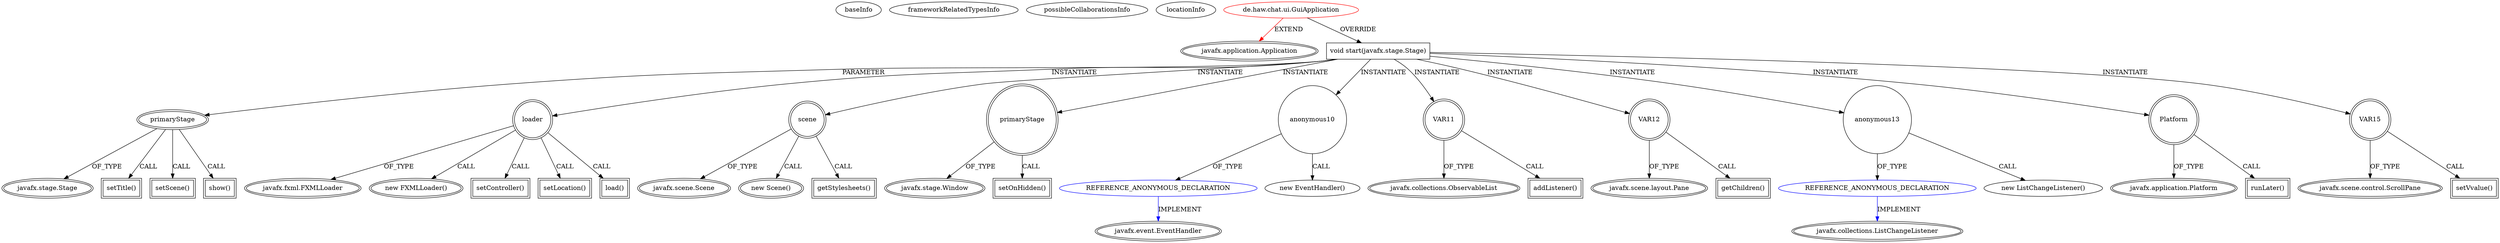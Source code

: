 digraph {
baseInfo[graphId=2695,category="extension_graph",isAnonymous=false,possibleRelation=true]
frameworkRelatedTypesInfo[0="javafx.application.Application"]
possibleCollaborationsInfo[0="2695~OVERRIDING_METHOD_DECLARATION-INSTANTIATION-~javafx.application.Application ~javafx.collections.ListChangeListener ~false~true",1="2695~OVERRIDING_METHOD_DECLARATION-INSTANTIATION-~javafx.application.Application ~javafx.event.EventHandler ~false~true"]
locationInfo[projectName="futjikato-HAW-RN-Chat",filePath="/futjikato-HAW-RN-Chat/HAW-RN-Chat-master/src/de/haw/chat/ui/GuiApplication.java",contextSignature="GuiApplication",graphId="2695"]
0[label="de.haw.chat.ui.GuiApplication",vertexType="ROOT_CLIENT_CLASS_DECLARATION",isFrameworkType=false,color=red]
1[label="javafx.application.Application",vertexType="FRAMEWORK_CLASS_TYPE",isFrameworkType=true,peripheries=2]
2[label="void start(javafx.stage.Stage)",vertexType="OVERRIDING_METHOD_DECLARATION",isFrameworkType=false,shape=box]
3[label="primaryStage",vertexType="PARAMETER_DECLARATION",isFrameworkType=true,peripheries=2]
4[label="javafx.stage.Stage",vertexType="FRAMEWORK_CLASS_TYPE",isFrameworkType=true,peripheries=2]
6[label="loader",vertexType="VARIABLE_EXPRESION",isFrameworkType=true,peripheries=2,shape=circle]
7[label="javafx.fxml.FXMLLoader",vertexType="FRAMEWORK_CLASS_TYPE",isFrameworkType=true,peripheries=2]
5[label="new FXMLLoader()",vertexType="CONSTRUCTOR_CALL",isFrameworkType=true,peripheries=2]
9[label="setController()",vertexType="INSIDE_CALL",isFrameworkType=true,peripheries=2,shape=box]
11[label="setLocation()",vertexType="INSIDE_CALL",isFrameworkType=true,peripheries=2,shape=box]
13[label="load()",vertexType="INSIDE_CALL",isFrameworkType=true,peripheries=2,shape=box]
15[label="setTitle()",vertexType="INSIDE_CALL",isFrameworkType=true,peripheries=2,shape=box]
17[label="scene",vertexType="VARIABLE_EXPRESION",isFrameworkType=true,peripheries=2,shape=circle]
18[label="javafx.scene.Scene",vertexType="FRAMEWORK_CLASS_TYPE",isFrameworkType=true,peripheries=2]
16[label="new Scene()",vertexType="CONSTRUCTOR_CALL",isFrameworkType=true,peripheries=2]
20[label="getStylesheets()",vertexType="INSIDE_CALL",isFrameworkType=true,peripheries=2,shape=box]
22[label="setScene()",vertexType="INSIDE_CALL",isFrameworkType=true,peripheries=2,shape=box]
24[label="show()",vertexType="INSIDE_CALL",isFrameworkType=true,peripheries=2,shape=box]
25[label="primaryStage",vertexType="VARIABLE_EXPRESION",isFrameworkType=true,peripheries=2,shape=circle]
27[label="javafx.stage.Window",vertexType="FRAMEWORK_CLASS_TYPE",isFrameworkType=true,peripheries=2]
26[label="setOnHidden()",vertexType="INSIDE_CALL",isFrameworkType=true,peripheries=2,shape=box]
29[label="anonymous10",vertexType="VARIABLE_EXPRESION",isFrameworkType=false,shape=circle]
30[label="REFERENCE_ANONYMOUS_DECLARATION",vertexType="REFERENCE_ANONYMOUS_DECLARATION",isFrameworkType=false,color=blue]
31[label="javafx.event.EventHandler",vertexType="FRAMEWORK_INTERFACE_TYPE",isFrameworkType=true,peripheries=2]
28[label="new EventHandler()",vertexType="CONSTRUCTOR_CALL",isFrameworkType=false]
32[label="VAR11",vertexType="VARIABLE_EXPRESION",isFrameworkType=true,peripheries=2,shape=circle]
34[label="javafx.collections.ObservableList",vertexType="FRAMEWORK_INTERFACE_TYPE",isFrameworkType=true,peripheries=2]
33[label="addListener()",vertexType="INSIDE_CALL",isFrameworkType=true,peripheries=2,shape=box]
35[label="VAR12",vertexType="VARIABLE_EXPRESION",isFrameworkType=true,peripheries=2,shape=circle]
37[label="javafx.scene.layout.Pane",vertexType="FRAMEWORK_CLASS_TYPE",isFrameworkType=true,peripheries=2]
36[label="getChildren()",vertexType="INSIDE_CALL",isFrameworkType=true,peripheries=2,shape=box]
39[label="anonymous13",vertexType="VARIABLE_EXPRESION",isFrameworkType=false,shape=circle]
40[label="REFERENCE_ANONYMOUS_DECLARATION",vertexType="REFERENCE_ANONYMOUS_DECLARATION",isFrameworkType=false,color=blue]
41[label="javafx.collections.ListChangeListener",vertexType="FRAMEWORK_INTERFACE_TYPE",isFrameworkType=true,peripheries=2]
38[label="new ListChangeListener()",vertexType="CONSTRUCTOR_CALL",isFrameworkType=false]
42[label="Platform",vertexType="VARIABLE_EXPRESION",isFrameworkType=true,peripheries=2,shape=circle]
44[label="javafx.application.Platform",vertexType="FRAMEWORK_CLASS_TYPE",isFrameworkType=true,peripheries=2]
43[label="runLater()",vertexType="INSIDE_CALL",isFrameworkType=true,peripheries=2,shape=box]
45[label="VAR15",vertexType="VARIABLE_EXPRESION",isFrameworkType=true,peripheries=2,shape=circle]
47[label="javafx.scene.control.ScrollPane",vertexType="FRAMEWORK_CLASS_TYPE",isFrameworkType=true,peripheries=2]
46[label="setVvalue()",vertexType="INSIDE_CALL",isFrameworkType=true,peripheries=2,shape=box]
0->1[label="EXTEND",color=red]
0->2[label="OVERRIDE"]
3->4[label="OF_TYPE"]
2->3[label="PARAMETER"]
2->6[label="INSTANTIATE"]
6->7[label="OF_TYPE"]
6->5[label="CALL"]
6->9[label="CALL"]
6->11[label="CALL"]
6->13[label="CALL"]
3->15[label="CALL"]
2->17[label="INSTANTIATE"]
17->18[label="OF_TYPE"]
17->16[label="CALL"]
17->20[label="CALL"]
3->22[label="CALL"]
3->24[label="CALL"]
2->25[label="INSTANTIATE"]
25->27[label="OF_TYPE"]
25->26[label="CALL"]
2->29[label="INSTANTIATE"]
30->31[label="IMPLEMENT",color=blue]
29->30[label="OF_TYPE"]
29->28[label="CALL"]
2->32[label="INSTANTIATE"]
32->34[label="OF_TYPE"]
32->33[label="CALL"]
2->35[label="INSTANTIATE"]
35->37[label="OF_TYPE"]
35->36[label="CALL"]
2->39[label="INSTANTIATE"]
40->41[label="IMPLEMENT",color=blue]
39->40[label="OF_TYPE"]
39->38[label="CALL"]
2->42[label="INSTANTIATE"]
42->44[label="OF_TYPE"]
42->43[label="CALL"]
2->45[label="INSTANTIATE"]
45->47[label="OF_TYPE"]
45->46[label="CALL"]
}
